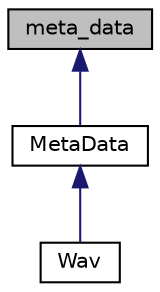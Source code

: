 digraph "meta_data"
{
  edge [fontname="Helvetica",fontsize="10",labelfontname="Helvetica",labelfontsize="10"];
  node [fontname="Helvetica",fontsize="10",shape=record];
  Node0 [label="meta_data",height=0.2,width=0.4,color="black", fillcolor="grey75", style="filled", fontcolor="black"];
  Node0 -> Node1 [dir="back",color="midnightblue",fontsize="10",style="solid"];
  Node1 [label="MetaData",height=0.2,width=0.4,color="black", fillcolor="white", style="filled",URL="$de/d44/classMetaData.html"];
  Node1 -> Node2 [dir="back",color="midnightblue",fontsize="10",style="solid"];
  Node2 [label="Wav",height=0.2,width=0.4,color="black", fillcolor="white", style="filled",URL="$de/dd3/classWav.html"];
}
